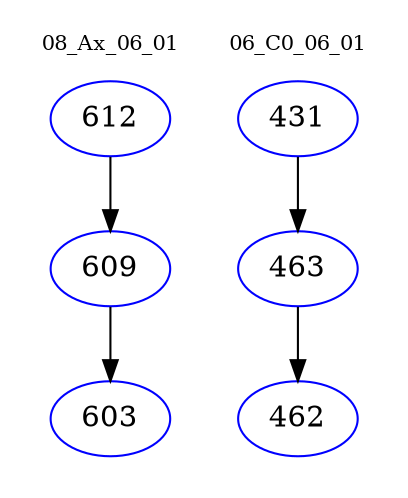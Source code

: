 digraph{
subgraph cluster_0 {
color = white
label = "08_Ax_06_01";
fontsize=10;
T0_612 [label="612", color="blue"]
T0_612 -> T0_609 [color="black"]
T0_609 [label="609", color="blue"]
T0_609 -> T0_603 [color="black"]
T0_603 [label="603", color="blue"]
}
subgraph cluster_1 {
color = white
label = "06_C0_06_01";
fontsize=10;
T1_431 [label="431", color="blue"]
T1_431 -> T1_463 [color="black"]
T1_463 [label="463", color="blue"]
T1_463 -> T1_462 [color="black"]
T1_462 [label="462", color="blue"]
}
}
